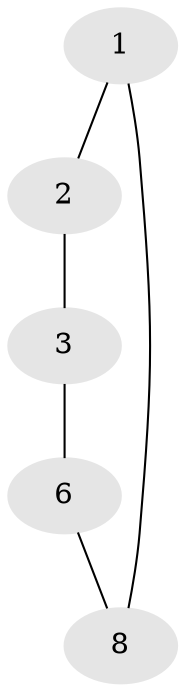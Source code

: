 // Generated by graph-tools (version 1.1) at 2025/46/02/15/25 05:46:28]
// undirected, 5 vertices, 5 edges
graph export_dot {
graph [start="1"]
  node [color=gray90,style=filled];
  1 [super="+4+5+10+11+16"];
  2 [super="+19"];
  3 [super="+20"];
  6 [super="+14"];
  8 [super="+12+13+15+18"];
  1 -- 2;
  1 -- 8;
  2 -- 3;
  3 -- 6;
  6 -- 8;
}
